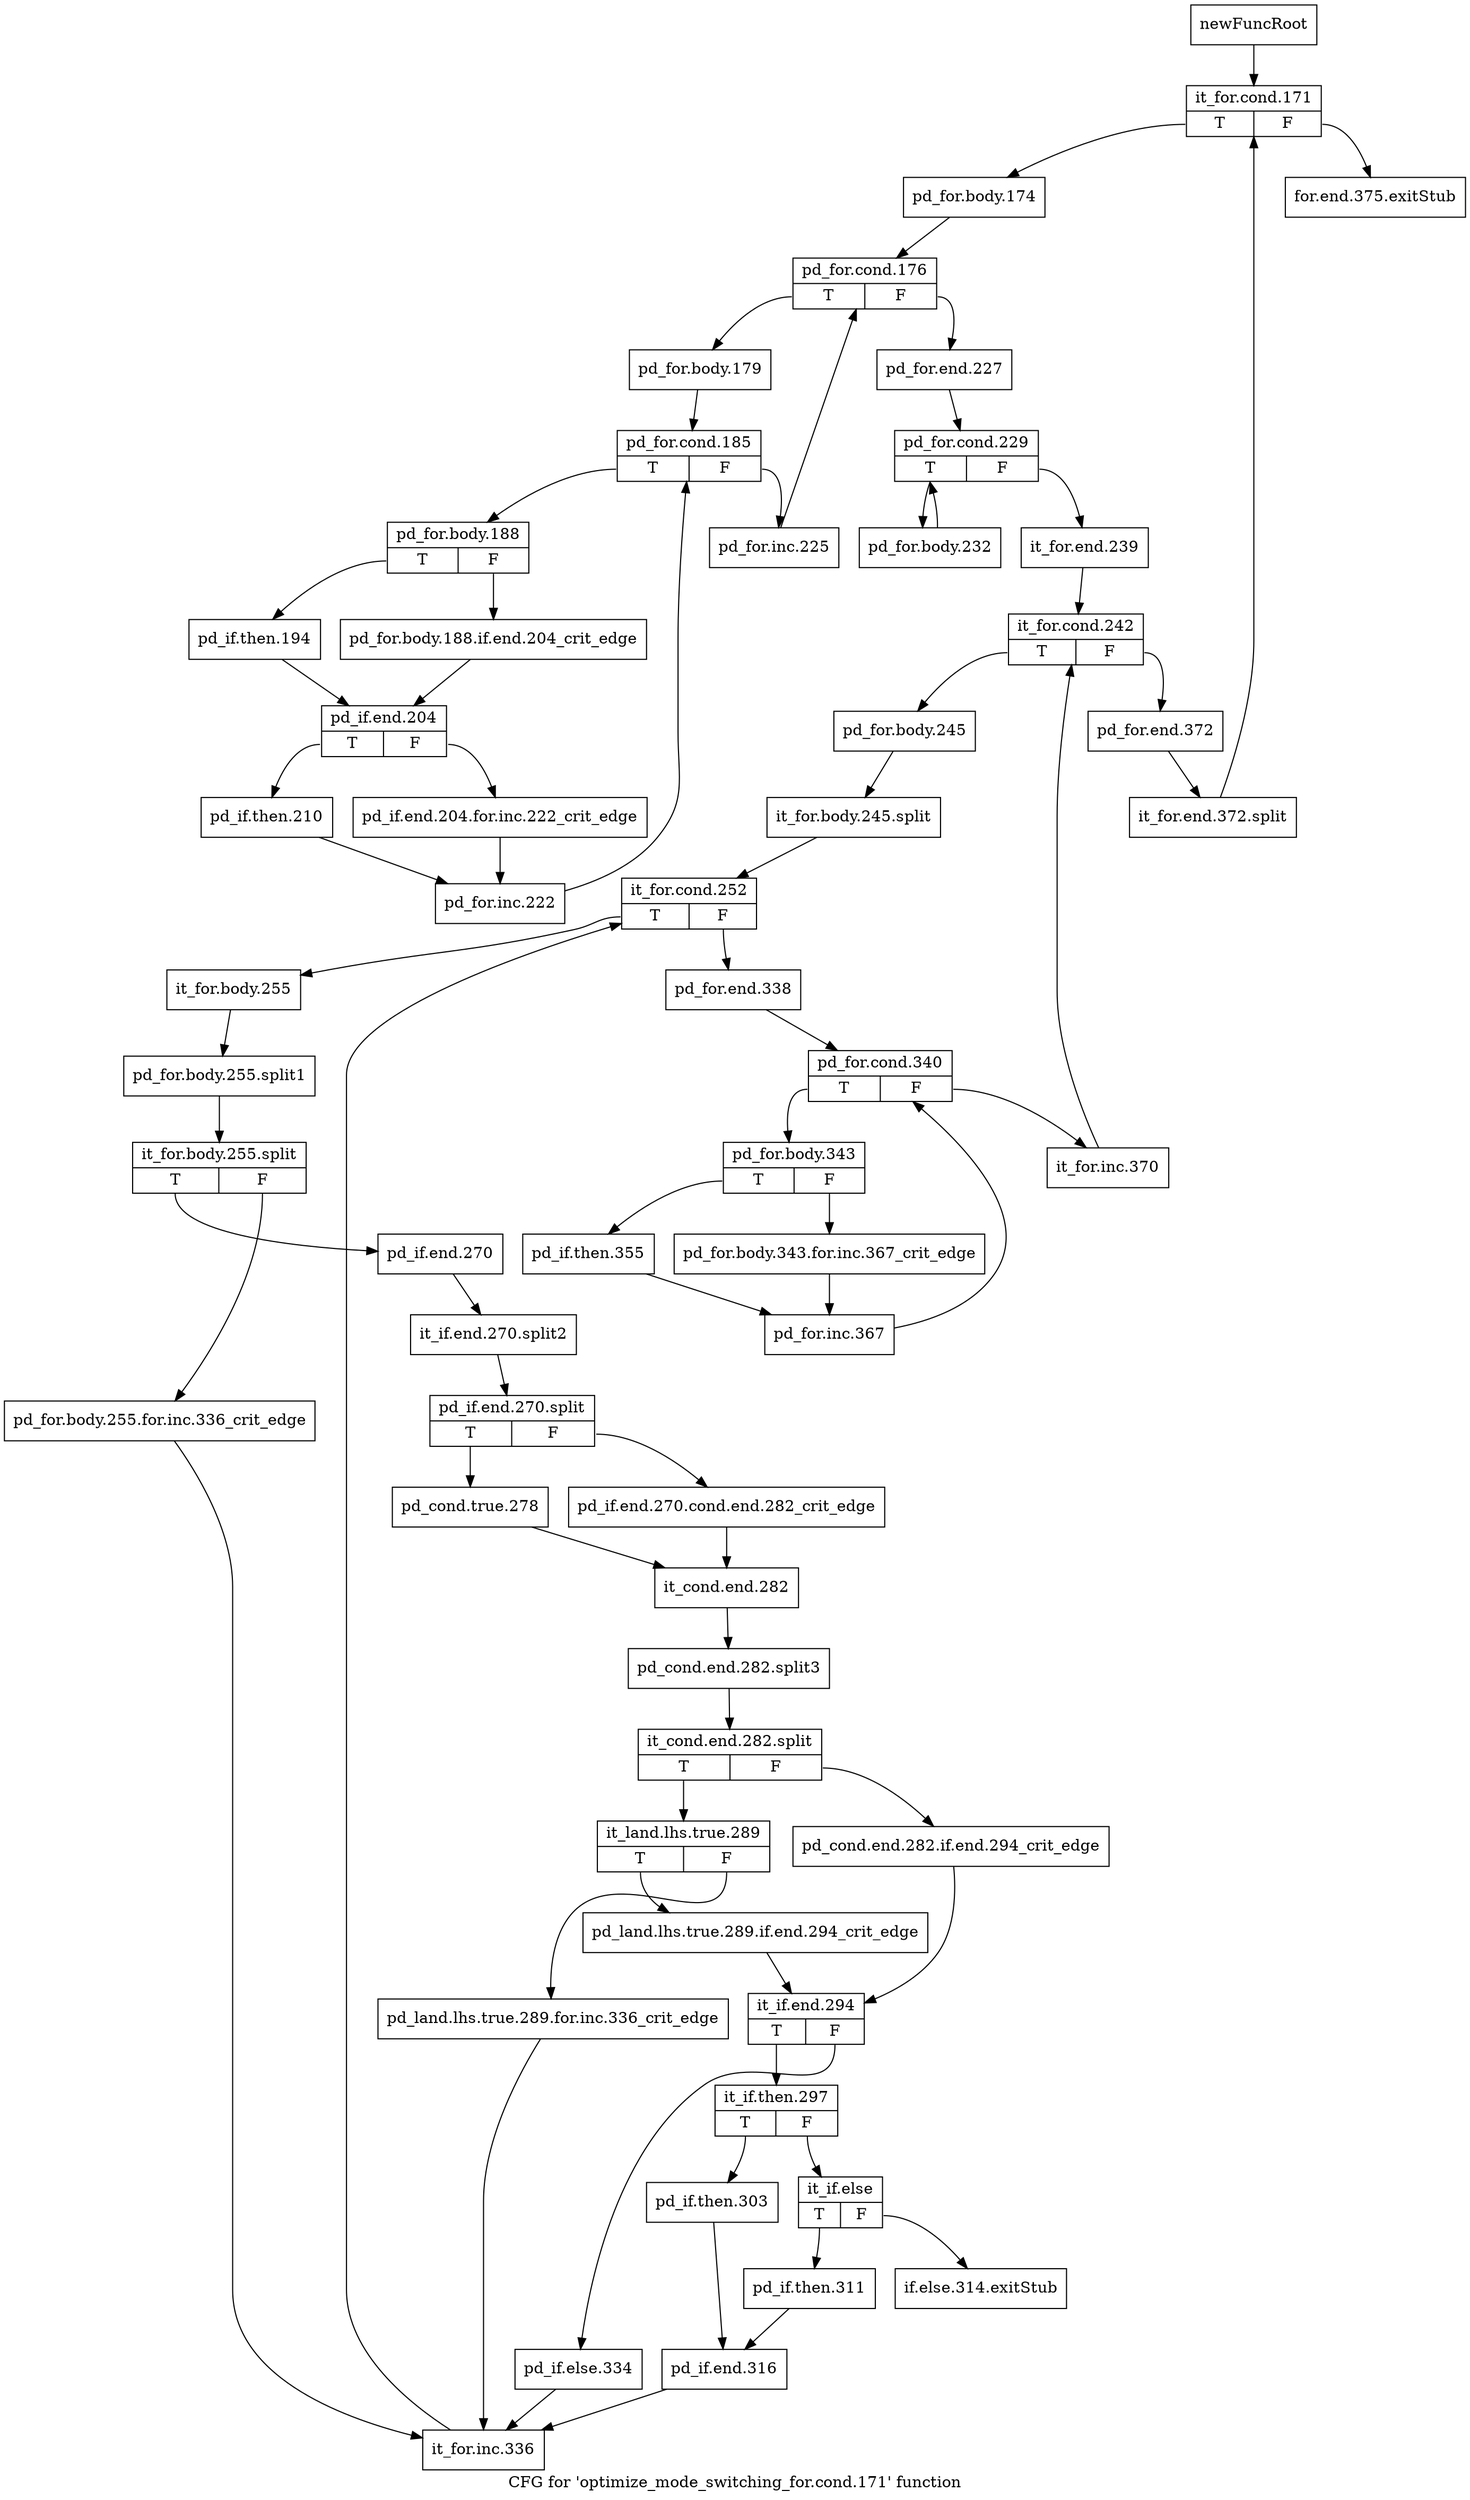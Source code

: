 digraph "CFG for 'optimize_mode_switching_for.cond.171' function" {
	label="CFG for 'optimize_mode_switching_for.cond.171' function";

	Node0xb3be010 [shape=record,label="{newFuncRoot}"];
	Node0xb3be010 -> Node0xb3be100;
	Node0xb3be060 [shape=record,label="{for.end.375.exitStub}"];
	Node0xb3be0b0 [shape=record,label="{if.else.314.exitStub}"];
	Node0xb3be100 [shape=record,label="{it_for.cond.171|{<s0>T|<s1>F}}"];
	Node0xb3be100:s0 -> Node0xb3be150;
	Node0xb3be100:s1 -> Node0xb3be060;
	Node0xb3be150 [shape=record,label="{pd_for.body.174}"];
	Node0xb3be150 -> Node0xb3be1a0;
	Node0xb3be1a0 [shape=record,label="{pd_for.cond.176|{<s0>T|<s1>F}}"];
	Node0xb3be1a0:s0 -> Node0xb3bec40;
	Node0xb3be1a0:s1 -> Node0xb3be1f0;
	Node0xb3be1f0 [shape=record,label="{pd_for.end.227}"];
	Node0xb3be1f0 -> Node0xb3be240;
	Node0xb3be240 [shape=record,label="{pd_for.cond.229|{<s0>T|<s1>F}}"];
	Node0xb3be240:s0 -> Node0xb3bebf0;
	Node0xb3be240:s1 -> Node0xb3be290;
	Node0xb3be290 [shape=record,label="{it_for.end.239}"];
	Node0xb3be290 -> Node0xb3be2e0;
	Node0xb3be2e0 [shape=record,label="{it_for.cond.242|{<s0>T|<s1>F}}"];
	Node0xb3be2e0:s0 -> Node0xb3be380;
	Node0xb3be2e0:s1 -> Node0xb3be330;
	Node0xb3be330 [shape=record,label="{pd_for.end.372}"];
	Node0xb3be330 -> Node0xf726500;
	Node0xf726500 [shape=record,label="{it_for.end.372.split}"];
	Node0xf726500 -> Node0xb3be100;
	Node0xb3be380 [shape=record,label="{pd_for.body.245}"];
	Node0xb3be380 -> Node0xf726100;
	Node0xf726100 [shape=record,label="{it_for.body.245.split}"];
	Node0xf726100 -> Node0xb3be3d0;
	Node0xb3be3d0 [shape=record,label="{it_for.cond.252|{<s0>T|<s1>F}}"];
	Node0xb3be3d0:s0 -> Node0xb3be650;
	Node0xb3be3d0:s1 -> Node0xb3be420;
	Node0xb3be420 [shape=record,label="{pd_for.end.338}"];
	Node0xb3be420 -> Node0xb3be470;
	Node0xb3be470 [shape=record,label="{pd_for.cond.340|{<s0>T|<s1>F}}"];
	Node0xb3be470:s0 -> Node0xb3be510;
	Node0xb3be470:s1 -> Node0xb3be4c0;
	Node0xb3be4c0 [shape=record,label="{it_for.inc.370}"];
	Node0xb3be4c0 -> Node0xb3be2e0;
	Node0xb3be510 [shape=record,label="{pd_for.body.343|{<s0>T|<s1>F}}"];
	Node0xb3be510:s0 -> Node0xb3be5b0;
	Node0xb3be510:s1 -> Node0xb3be560;
	Node0xb3be560 [shape=record,label="{pd_for.body.343.for.inc.367_crit_edge}"];
	Node0xb3be560 -> Node0xb3be600;
	Node0xb3be5b0 [shape=record,label="{pd_if.then.355}"];
	Node0xb3be5b0 -> Node0xb3be600;
	Node0xb3be600 [shape=record,label="{pd_for.inc.367}"];
	Node0xb3be600 -> Node0xb3be470;
	Node0xb3be650 [shape=record,label="{it_for.body.255}"];
	Node0xb3be650 -> Node0xf725ad0;
	Node0xf725ad0 [shape=record,label="{pd_for.body.255.split1}"];
	Node0xf725ad0 -> Node0xf725ec0;
	Node0xf725ec0 [shape=record,label="{it_for.body.255.split|{<s0>T|<s1>F}}"];
	Node0xf725ec0:s0 -> Node0xb3be6f0;
	Node0xf725ec0:s1 -> Node0xb3be6a0;
	Node0xb3be6a0 [shape=record,label="{pd_for.body.255.for.inc.336_crit_edge}"];
	Node0xb3be6a0 -> Node0xb3beba0;
	Node0xb3be6f0 [shape=record,label="{pd_if.end.270}"];
	Node0xb3be6f0 -> Node0xf7255d0;
	Node0xf7255d0 [shape=record,label="{it_if.end.270.split2}"];
	Node0xf7255d0 -> Node0xf724ed0;
	Node0xf724ed0 [shape=record,label="{pd_if.end.270.split|{<s0>T|<s1>F}}"];
	Node0xf724ed0:s0 -> Node0xb3be790;
	Node0xf724ed0:s1 -> Node0xb3be740;
	Node0xb3be740 [shape=record,label="{pd_if.end.270.cond.end.282_crit_edge}"];
	Node0xb3be740 -> Node0xb3be7e0;
	Node0xb3be790 [shape=record,label="{pd_cond.true.278}"];
	Node0xb3be790 -> Node0xb3be7e0;
	Node0xb3be7e0 [shape=record,label="{it_cond.end.282}"];
	Node0xb3be7e0 -> Node0xf726030;
	Node0xf726030 [shape=record,label="{pd_cond.end.282.split3}"];
	Node0xf726030 -> Node0xf726180;
	Node0xf726180 [shape=record,label="{it_cond.end.282.split|{<s0>T|<s1>F}}"];
	Node0xf726180:s0 -> Node0xb3be880;
	Node0xf726180:s1 -> Node0xb3be830;
	Node0xb3be830 [shape=record,label="{pd_cond.end.282.if.end.294_crit_edge}"];
	Node0xb3be830 -> Node0xb3be970;
	Node0xb3be880 [shape=record,label="{it_land.lhs.true.289|{<s0>T|<s1>F}}"];
	Node0xb3be880:s0 -> Node0xb3be920;
	Node0xb3be880:s1 -> Node0xb3be8d0;
	Node0xb3be8d0 [shape=record,label="{pd_land.lhs.true.289.for.inc.336_crit_edge}"];
	Node0xb3be8d0 -> Node0xb3beba0;
	Node0xb3be920 [shape=record,label="{pd_land.lhs.true.289.if.end.294_crit_edge}"];
	Node0xb3be920 -> Node0xb3be970;
	Node0xb3be970 [shape=record,label="{it_if.end.294|{<s0>T|<s1>F}}"];
	Node0xb3be970:s0 -> Node0xb3bea10;
	Node0xb3be970:s1 -> Node0xb3be9c0;
	Node0xb3be9c0 [shape=record,label="{pd_if.else.334}"];
	Node0xb3be9c0 -> Node0xb3beba0;
	Node0xb3bea10 [shape=record,label="{it_if.then.297|{<s0>T|<s1>F}}"];
	Node0xb3bea10:s0 -> Node0xb3beb00;
	Node0xb3bea10:s1 -> Node0xb3bea60;
	Node0xb3bea60 [shape=record,label="{it_if.else|{<s0>T|<s1>F}}"];
	Node0xb3bea60:s0 -> Node0xb3beab0;
	Node0xb3bea60:s1 -> Node0xb3be0b0;
	Node0xb3beab0 [shape=record,label="{pd_if.then.311}"];
	Node0xb3beab0 -> Node0xb3beb50;
	Node0xb3beb00 [shape=record,label="{pd_if.then.303}"];
	Node0xb3beb00 -> Node0xb3beb50;
	Node0xb3beb50 [shape=record,label="{pd_if.end.316}"];
	Node0xb3beb50 -> Node0xb3beba0;
	Node0xb3beba0 [shape=record,label="{it_for.inc.336}"];
	Node0xb3beba0 -> Node0xb3be3d0;
	Node0xb3bebf0 [shape=record,label="{pd_for.body.232}"];
	Node0xb3bebf0 -> Node0xb3be240;
	Node0xb3bec40 [shape=record,label="{pd_for.body.179}"];
	Node0xb3bec40 -> Node0xb3bec90;
	Node0xb3bec90 [shape=record,label="{pd_for.cond.185|{<s0>T|<s1>F}}"];
	Node0xb3bec90:s0 -> Node0xb3bed30;
	Node0xb3bec90:s1 -> Node0xb3bece0;
	Node0xb3bece0 [shape=record,label="{pd_for.inc.225}"];
	Node0xb3bece0 -> Node0xb3be1a0;
	Node0xb3bed30 [shape=record,label="{pd_for.body.188|{<s0>T|<s1>F}}"];
	Node0xb3bed30:s0 -> Node0xb3bedd0;
	Node0xb3bed30:s1 -> Node0xb3bed80;
	Node0xb3bed80 [shape=record,label="{pd_for.body.188.if.end.204_crit_edge}"];
	Node0xb3bed80 -> Node0xb3bee20;
	Node0xb3bedd0 [shape=record,label="{pd_if.then.194}"];
	Node0xb3bedd0 -> Node0xb3bee20;
	Node0xb3bee20 [shape=record,label="{pd_if.end.204|{<s0>T|<s1>F}}"];
	Node0xb3bee20:s0 -> Node0xb3beec0;
	Node0xb3bee20:s1 -> Node0xb3bee70;
	Node0xb3bee70 [shape=record,label="{pd_if.end.204.for.inc.222_crit_edge}"];
	Node0xb3bee70 -> Node0xb3bef10;
	Node0xb3beec0 [shape=record,label="{pd_if.then.210}"];
	Node0xb3beec0 -> Node0xb3bef10;
	Node0xb3bef10 [shape=record,label="{pd_for.inc.222}"];
	Node0xb3bef10 -> Node0xb3bec90;
}
